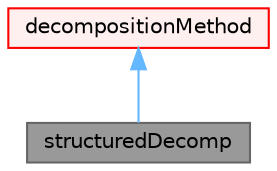 digraph "structuredDecomp"
{
 // LATEX_PDF_SIZE
  bgcolor="transparent";
  edge [fontname=Helvetica,fontsize=10,labelfontname=Helvetica,labelfontsize=10];
  node [fontname=Helvetica,fontsize=10,shape=box,height=0.2,width=0.4];
  Node1 [id="Node000001",label="structuredDecomp",height=0.2,width=0.4,color="gray40", fillcolor="grey60", style="filled", fontcolor="black",tooltip="Walk out decomposition of patch cells mesh - selectable as structured."];
  Node2 -> Node1 [id="edge1_Node000001_Node000002",dir="back",color="steelblue1",style="solid",tooltip=" "];
  Node2 [id="Node000002",label="decompositionMethod",height=0.2,width=0.4,color="red", fillcolor="#FFF0F0", style="filled",URL="$classFoam_1_1decompositionMethod.html",tooltip="Abstract base class for domain decomposition."];
}
